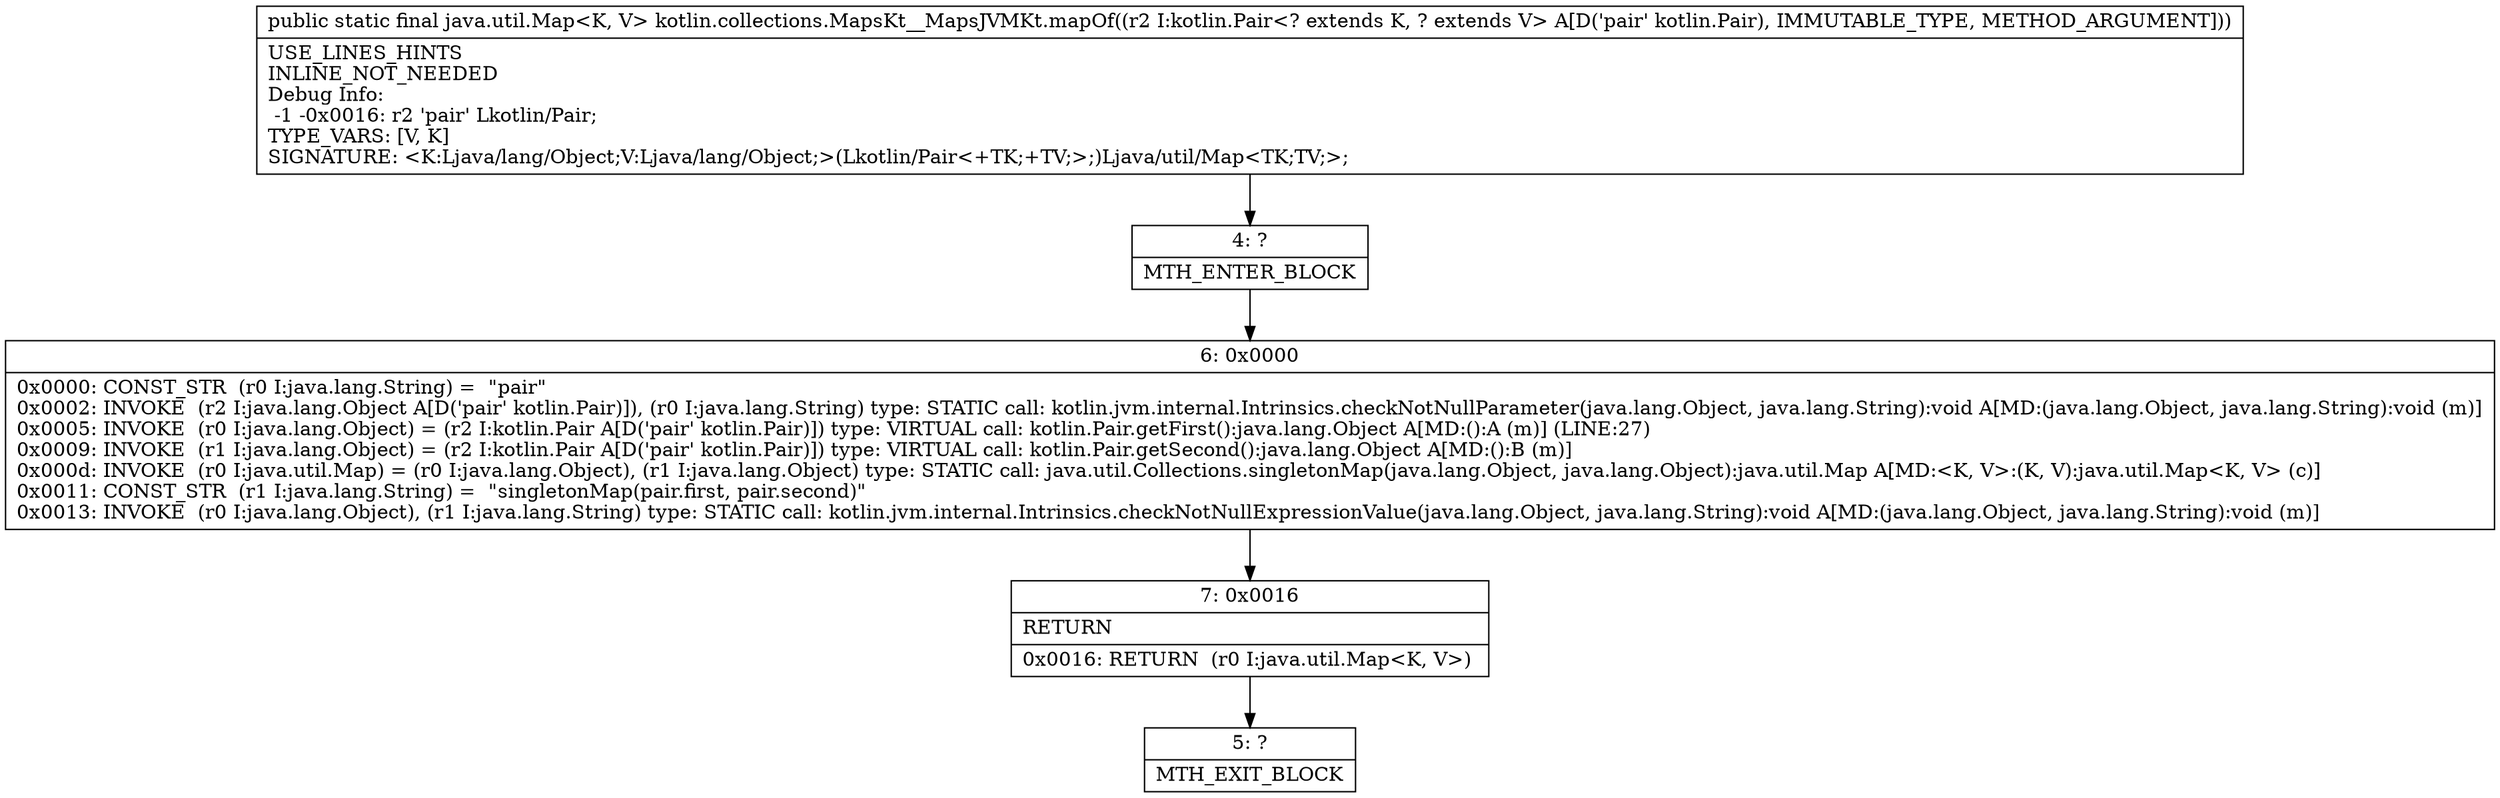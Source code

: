 digraph "CFG forkotlin.collections.MapsKt__MapsJVMKt.mapOf(Lkotlin\/Pair;)Ljava\/util\/Map;" {
Node_4 [shape=record,label="{4\:\ ?|MTH_ENTER_BLOCK\l}"];
Node_6 [shape=record,label="{6\:\ 0x0000|0x0000: CONST_STR  (r0 I:java.lang.String) =  \"pair\" \l0x0002: INVOKE  (r2 I:java.lang.Object A[D('pair' kotlin.Pair)]), (r0 I:java.lang.String) type: STATIC call: kotlin.jvm.internal.Intrinsics.checkNotNullParameter(java.lang.Object, java.lang.String):void A[MD:(java.lang.Object, java.lang.String):void (m)]\l0x0005: INVOKE  (r0 I:java.lang.Object) = (r2 I:kotlin.Pair A[D('pair' kotlin.Pair)]) type: VIRTUAL call: kotlin.Pair.getFirst():java.lang.Object A[MD:():A (m)] (LINE:27)\l0x0009: INVOKE  (r1 I:java.lang.Object) = (r2 I:kotlin.Pair A[D('pair' kotlin.Pair)]) type: VIRTUAL call: kotlin.Pair.getSecond():java.lang.Object A[MD:():B (m)]\l0x000d: INVOKE  (r0 I:java.util.Map) = (r0 I:java.lang.Object), (r1 I:java.lang.Object) type: STATIC call: java.util.Collections.singletonMap(java.lang.Object, java.lang.Object):java.util.Map A[MD:\<K, V\>:(K, V):java.util.Map\<K, V\> (c)]\l0x0011: CONST_STR  (r1 I:java.lang.String) =  \"singletonMap(pair.first, pair.second)\" \l0x0013: INVOKE  (r0 I:java.lang.Object), (r1 I:java.lang.String) type: STATIC call: kotlin.jvm.internal.Intrinsics.checkNotNullExpressionValue(java.lang.Object, java.lang.String):void A[MD:(java.lang.Object, java.lang.String):void (m)]\l}"];
Node_7 [shape=record,label="{7\:\ 0x0016|RETURN\l|0x0016: RETURN  (r0 I:java.util.Map\<K, V\>) \l}"];
Node_5 [shape=record,label="{5\:\ ?|MTH_EXIT_BLOCK\l}"];
MethodNode[shape=record,label="{public static final java.util.Map\<K, V\> kotlin.collections.MapsKt__MapsJVMKt.mapOf((r2 I:kotlin.Pair\<? extends K, ? extends V\> A[D('pair' kotlin.Pair), IMMUTABLE_TYPE, METHOD_ARGUMENT]))  | USE_LINES_HINTS\lINLINE_NOT_NEEDED\lDebug Info:\l  \-1 \-0x0016: r2 'pair' Lkotlin\/Pair;\lTYPE_VARS: [V, K]\lSIGNATURE: \<K:Ljava\/lang\/Object;V:Ljava\/lang\/Object;\>(Lkotlin\/Pair\<+TK;+TV;\>;)Ljava\/util\/Map\<TK;TV;\>;\l}"];
MethodNode -> Node_4;Node_4 -> Node_6;
Node_6 -> Node_7;
Node_7 -> Node_5;
}

